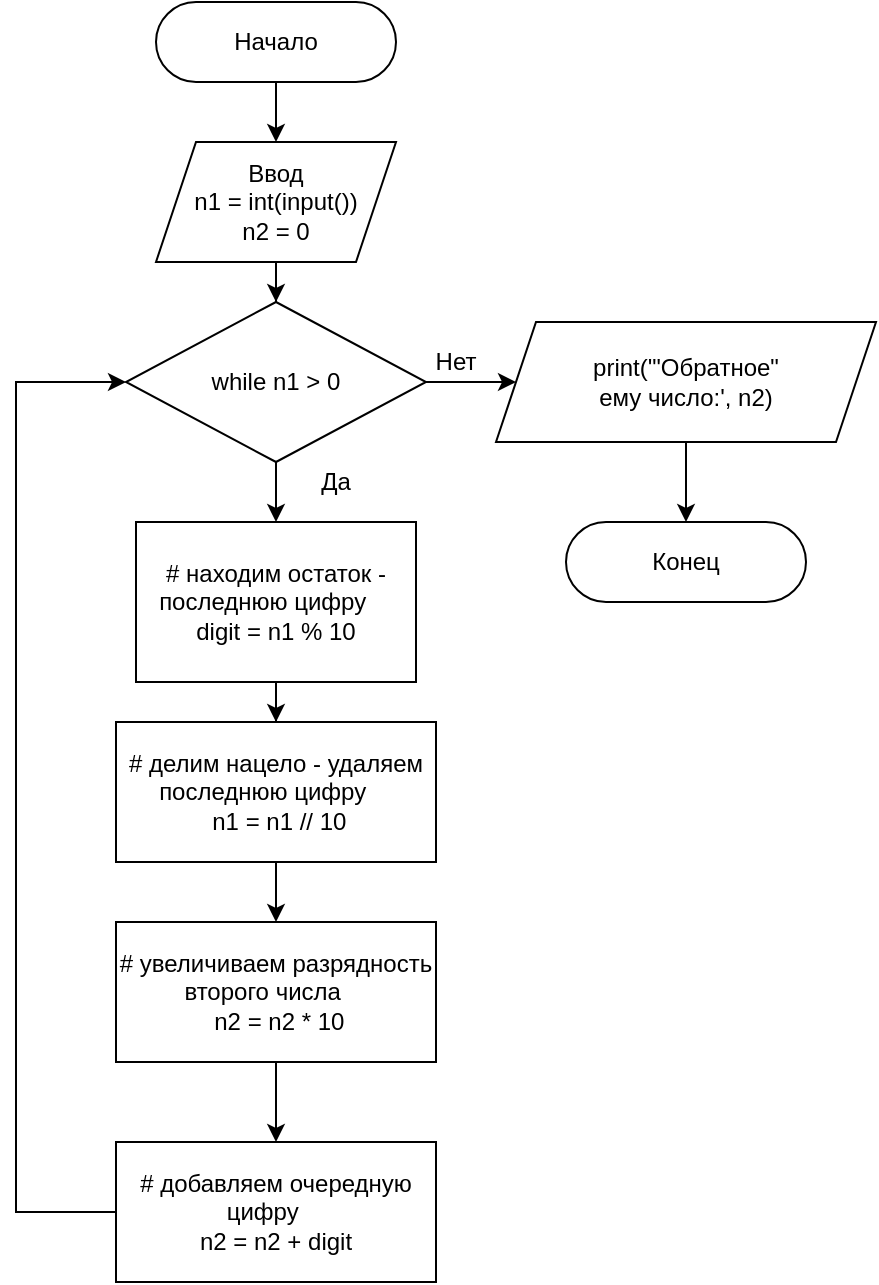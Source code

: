 <mxfile version="14.5.3" type="github"><diagram id="eDp4l1Odz6gYLcZO4-Wg" name="Page-1"><mxGraphModel dx="786" dy="463" grid="1" gridSize="10" guides="1" tooltips="1" connect="1" arrows="1" fold="1" page="1" pageScale="1" pageWidth="827" pageHeight="1169" math="0" shadow="0"><root><mxCell id="0"/><mxCell id="1" parent="0"/><mxCell id="hokq0erPRBFzUoJ3n1Pu-24" value="" style="edgeStyle=orthogonalEdgeStyle;rounded=0;orthogonalLoop=1;jettySize=auto;html=1;entryX=0.5;entryY=0;entryDx=0;entryDy=0;" edge="1" parent="1" source="hokq0erPRBFzUoJ3n1Pu-1" target="hokq0erPRBFzUoJ3n1Pu-2"><mxGeometry relative="1" as="geometry"/></mxCell><mxCell id="hokq0erPRBFzUoJ3n1Pu-1" value="Начало" style="rounded=1;whiteSpace=wrap;html=1;fontSize=12;glass=0;strokeWidth=1;shadow=0;arcSize=50;" vertex="1" parent="1"><mxGeometry x="260" y="20" width="120" height="40" as="geometry"/></mxCell><mxCell id="hokq0erPRBFzUoJ3n1Pu-13" value="" style="edgeStyle=orthogonalEdgeStyle;rounded=0;orthogonalLoop=1;jettySize=auto;html=1;" edge="1" parent="1" source="hokq0erPRBFzUoJ3n1Pu-2" target="hokq0erPRBFzUoJ3n1Pu-3"><mxGeometry relative="1" as="geometry"/></mxCell><mxCell id="hokq0erPRBFzUoJ3n1Pu-2" value="Ввод&lt;br&gt;n1 = int(input()) &lt;br&gt;n2 = 0" style="shape=parallelogram;perimeter=parallelogramPerimeter;whiteSpace=wrap;html=1;fixedSize=1;rounded=0;shadow=0;strokeWidth=1;glass=0;arcSize=50;" vertex="1" parent="1"><mxGeometry x="260" y="90" width="120" height="60" as="geometry"/></mxCell><mxCell id="hokq0erPRBFzUoJ3n1Pu-14" value="" style="edgeStyle=orthogonalEdgeStyle;rounded=0;orthogonalLoop=1;jettySize=auto;html=1;entryX=0.5;entryY=0;entryDx=0;entryDy=0;" edge="1" parent="1" source="hokq0erPRBFzUoJ3n1Pu-3" target="hokq0erPRBFzUoJ3n1Pu-15"><mxGeometry relative="1" as="geometry"><mxPoint x="320" y="270" as="targetPoint"/></mxGeometry></mxCell><mxCell id="hokq0erPRBFzUoJ3n1Pu-34" value="" style="edgeStyle=orthogonalEdgeStyle;rounded=0;orthogonalLoop=1;jettySize=auto;html=1;" edge="1" parent="1" source="hokq0erPRBFzUoJ3n1Pu-3" target="hokq0erPRBFzUoJ3n1Pu-25"><mxGeometry relative="1" as="geometry"/></mxCell><mxCell id="hokq0erPRBFzUoJ3n1Pu-3" value="while n1 &amp;gt; 0" style="rhombus;whiteSpace=wrap;html=1;rounded=0;glass=0;" vertex="1" parent="1"><mxGeometry x="245" y="170" width="150" height="80" as="geometry"/></mxCell><mxCell id="hokq0erPRBFzUoJ3n1Pu-17" value="" style="edgeStyle=orthogonalEdgeStyle;rounded=0;orthogonalLoop=1;jettySize=auto;html=1;" edge="1" parent="1" source="hokq0erPRBFzUoJ3n1Pu-15" target="hokq0erPRBFzUoJ3n1Pu-16"><mxGeometry relative="1" as="geometry"/></mxCell><mxCell id="hokq0erPRBFzUoJ3n1Pu-15" value="# находим остаток - последнюю цифру &amp;nbsp; &amp;nbsp; digit = n1 % 10" style="rounded=0;whiteSpace=wrap;html=1;" vertex="1" parent="1"><mxGeometry x="250" y="280" width="140" height="80" as="geometry"/></mxCell><mxCell id="hokq0erPRBFzUoJ3n1Pu-32" value="" style="edgeStyle=orthogonalEdgeStyle;rounded=0;orthogonalLoop=1;jettySize=auto;html=1;" edge="1" parent="1" source="hokq0erPRBFzUoJ3n1Pu-16" target="hokq0erPRBFzUoJ3n1Pu-30"><mxGeometry relative="1" as="geometry"/></mxCell><mxCell id="hokq0erPRBFzUoJ3n1Pu-16" value="# делим нацело - удаляем последнюю цифру &amp;nbsp; &amp;nbsp;&lt;br&gt;&amp;nbsp;n1 = n1 // 10" style="rounded=0;whiteSpace=wrap;html=1;" vertex="1" parent="1"><mxGeometry x="240" y="380" width="160" height="70" as="geometry"/></mxCell><mxCell id="hokq0erPRBFzUoJ3n1Pu-21" value="Да" style="text;html=1;strokeColor=none;fillColor=none;align=center;verticalAlign=middle;whiteSpace=wrap;rounded=0;" vertex="1" parent="1"><mxGeometry x="330" y="250" width="40" height="20" as="geometry"/></mxCell><mxCell id="hokq0erPRBFzUoJ3n1Pu-28" value="" style="edgeStyle=orthogonalEdgeStyle;rounded=0;orthogonalLoop=1;jettySize=auto;html=1;" edge="1" parent="1" source="hokq0erPRBFzUoJ3n1Pu-25" target="hokq0erPRBFzUoJ3n1Pu-27"><mxGeometry relative="1" as="geometry"/></mxCell><mxCell id="hokq0erPRBFzUoJ3n1Pu-25" value="print('&quot;Обратное&quot; &lt;br&gt;ему число:', n2)" style="shape=parallelogram;perimeter=parallelogramPerimeter;whiteSpace=wrap;html=1;fixedSize=1;rounded=0;shadow=0;strokeWidth=1;glass=0;arcSize=50;" vertex="1" parent="1"><mxGeometry x="430" y="180" width="190" height="60" as="geometry"/></mxCell><mxCell id="hokq0erPRBFzUoJ3n1Pu-27" value="Конец" style="rounded=1;whiteSpace=wrap;html=1;fontSize=12;glass=0;strokeWidth=1;shadow=0;arcSize=50;" vertex="1" parent="1"><mxGeometry x="465" y="280" width="120" height="40" as="geometry"/></mxCell><mxCell id="hokq0erPRBFzUoJ3n1Pu-29" value="" style="edgeStyle=orthogonalEdgeStyle;rounded=0;orthogonalLoop=1;jettySize=auto;html=1;" edge="1" parent="1" source="hokq0erPRBFzUoJ3n1Pu-30" target="hokq0erPRBFzUoJ3n1Pu-31"><mxGeometry relative="1" as="geometry"/></mxCell><mxCell id="hokq0erPRBFzUoJ3n1Pu-30" value="# увеличиваем разрядность второго числа &amp;nbsp; &amp;nbsp;&lt;br&gt;&amp;nbsp;n2 = n2 * 10" style="rounded=0;whiteSpace=wrap;html=1;" vertex="1" parent="1"><mxGeometry x="240" y="480" width="160" height="70" as="geometry"/></mxCell><mxCell id="hokq0erPRBFzUoJ3n1Pu-33" style="edgeStyle=orthogonalEdgeStyle;rounded=0;orthogonalLoop=1;jettySize=auto;html=1;entryX=0;entryY=0.5;entryDx=0;entryDy=0;" edge="1" parent="1" source="hokq0erPRBFzUoJ3n1Pu-31" target="hokq0erPRBFzUoJ3n1Pu-3"><mxGeometry relative="1" as="geometry"><Array as="points"><mxPoint x="190" y="625"/><mxPoint x="190" y="210"/></Array></mxGeometry></mxCell><mxCell id="hokq0erPRBFzUoJ3n1Pu-31" value="# добавляем очередную цифру &amp;nbsp; &amp;nbsp; &lt;br&gt;n2 = n2 + digit" style="rounded=0;whiteSpace=wrap;html=1;" vertex="1" parent="1"><mxGeometry x="240" y="590" width="160" height="70" as="geometry"/></mxCell><mxCell id="hokq0erPRBFzUoJ3n1Pu-35" value="Нет" style="text;html=1;strokeColor=none;fillColor=none;align=center;verticalAlign=middle;whiteSpace=wrap;rounded=0;" vertex="1" parent="1"><mxGeometry x="390" y="190" width="40" height="20" as="geometry"/></mxCell></root></mxGraphModel></diagram></mxfile>